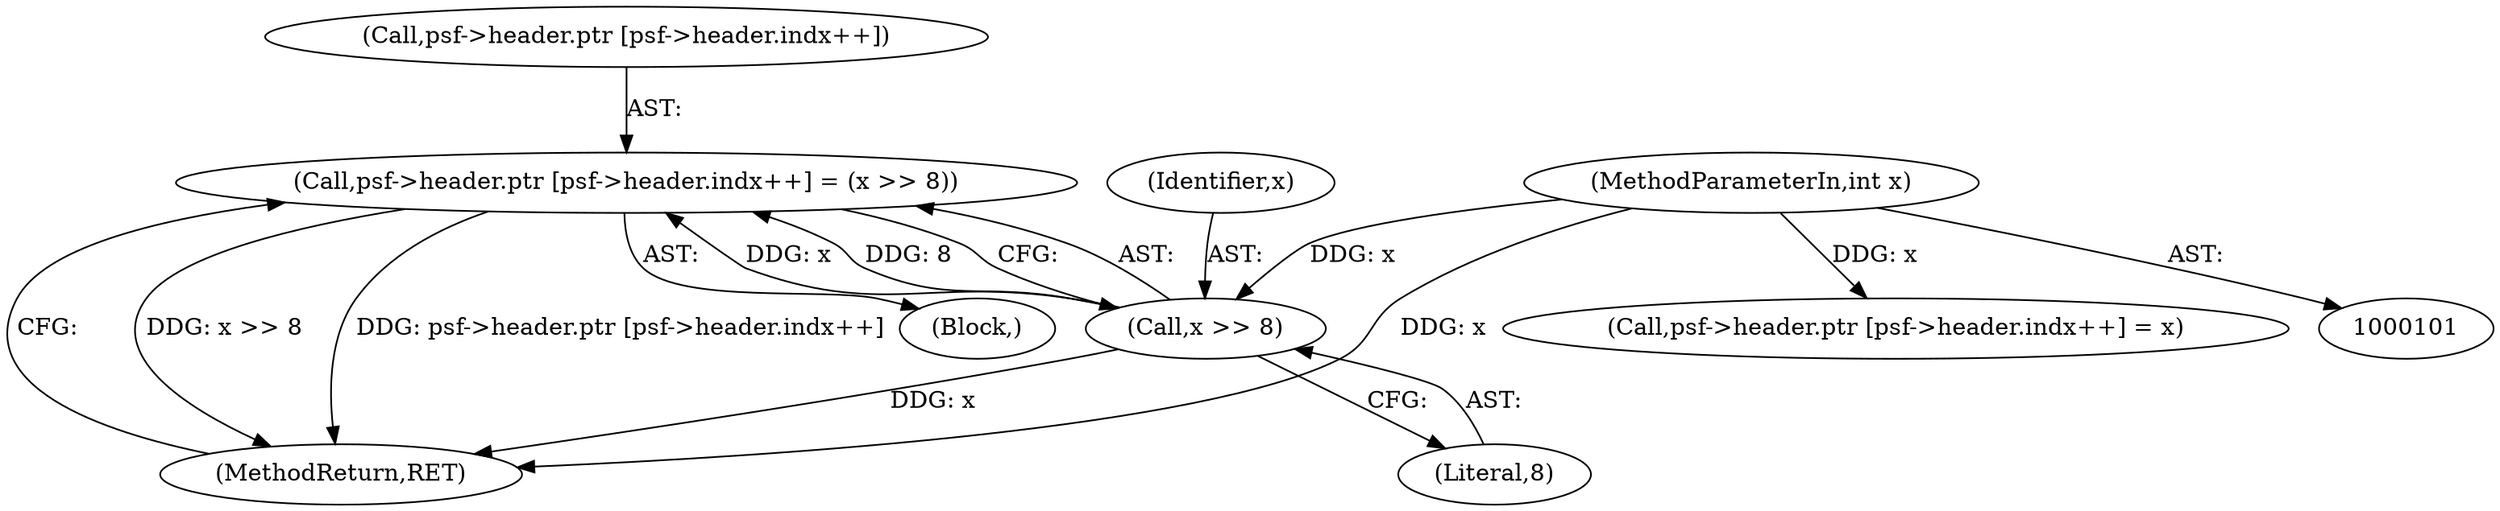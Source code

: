 digraph "0_libsndfile_708e996c87c5fae77b104ccfeb8f6db784c32074_10@array" {
"1000119" [label="(Call,psf->header.ptr [psf->header.indx++] = (x >> 8))"];
"1000132" [label="(Call,x >> 8)"];
"1000103" [label="(MethodParameterIn,int x)"];
"1000120" [label="(Call,psf->header.ptr [psf->header.indx++])"];
"1000134" [label="(Literal,8)"];
"1000132" [label="(Call,x >> 8)"];
"1000119" [label="(Call,psf->header.ptr [psf->header.indx++] = (x >> 8))"];
"1000104" [label="(Block,)"];
"1000103" [label="(MethodParameterIn,int x)"];
"1000135" [label="(MethodReturn,RET)"];
"1000105" [label="(Call,psf->header.ptr [psf->header.indx++] = x)"];
"1000133" [label="(Identifier,x)"];
"1000119" -> "1000104"  [label="AST: "];
"1000119" -> "1000132"  [label="CFG: "];
"1000120" -> "1000119"  [label="AST: "];
"1000132" -> "1000119"  [label="AST: "];
"1000135" -> "1000119"  [label="CFG: "];
"1000119" -> "1000135"  [label="DDG: x >> 8"];
"1000119" -> "1000135"  [label="DDG: psf->header.ptr [psf->header.indx++]"];
"1000132" -> "1000119"  [label="DDG: x"];
"1000132" -> "1000119"  [label="DDG: 8"];
"1000132" -> "1000134"  [label="CFG: "];
"1000133" -> "1000132"  [label="AST: "];
"1000134" -> "1000132"  [label="AST: "];
"1000132" -> "1000135"  [label="DDG: x"];
"1000103" -> "1000132"  [label="DDG: x"];
"1000103" -> "1000101"  [label="AST: "];
"1000103" -> "1000135"  [label="DDG: x"];
"1000103" -> "1000105"  [label="DDG: x"];
}
